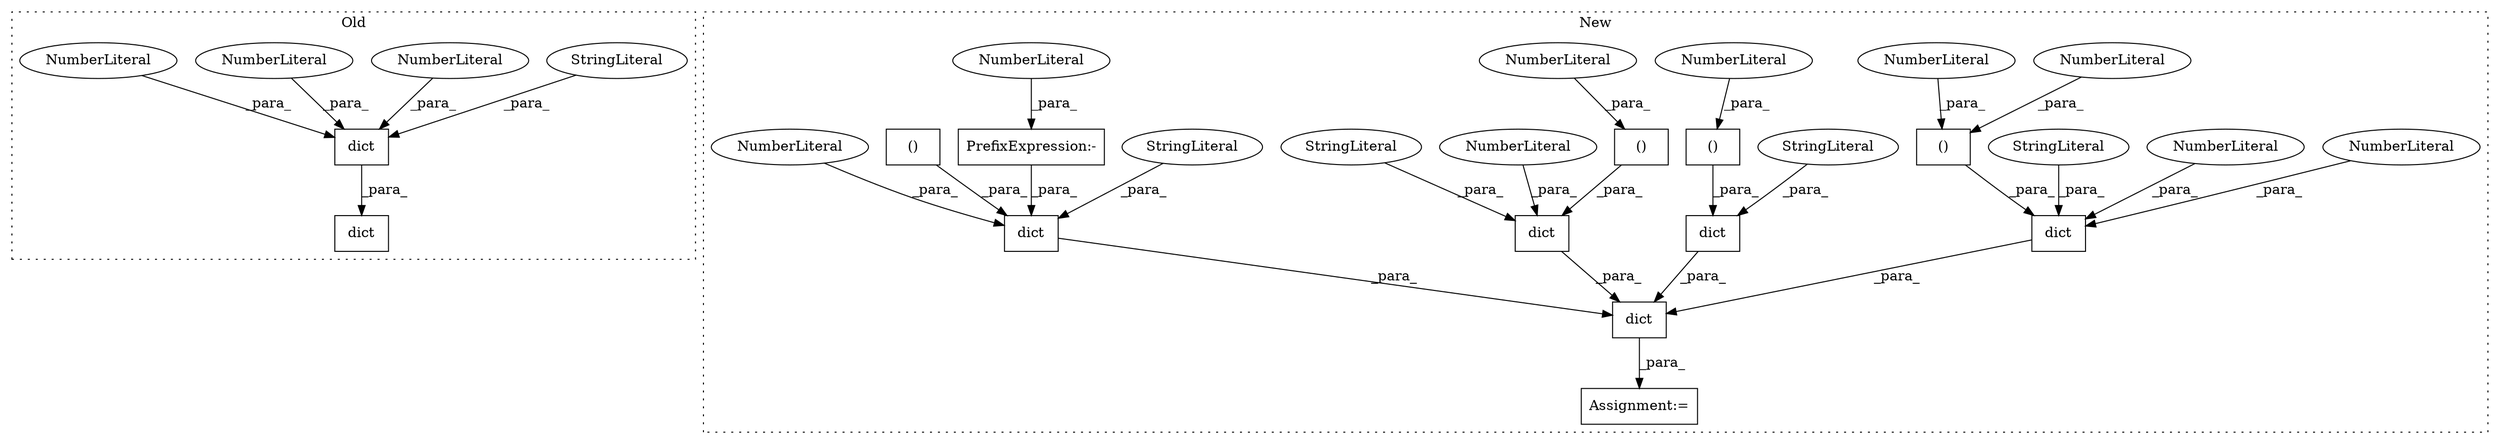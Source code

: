 digraph G {
subgraph cluster0 {
1 [label="dict" a="32" s="4246,4263" l="5,1" shape="box"];
5 [label="StringLiteral" a="45" s="4251" l="6" shape="ellipse"];
27 [label="NumberLiteral" a="34" s="4258" l="1" shape="ellipse"];
28 [label="NumberLiteral" a="34" s="4260" l="1" shape="ellipse"];
29 [label="NumberLiteral" a="34" s="4262" l="1" shape="ellipse"];
30 [label="dict" a="32" s="4241,4264" l="5,1" shape="box"];
label = "Old";
style="dotted";
}
subgraph cluster1 {
2 [label="()" a="106" s="4536" l="15" shape="box"];
3 [label="dict" a="32" s="4518,4560" l="5,1" shape="box"];
4 [label="NumberLiteral" a="34" s="4553" l="3" shape="ellipse"];
6 [label="NumberLiteral" a="34" s="4550" l="1" shape="ellipse"];
7 [label="StringLiteral" a="45" s="4523" l="7" shape="ellipse"];
8 [label="NumberLiteral" a="34" s="4536" l="1" shape="ellipse"];
9 [label="NumberLiteral" a="34" s="4557" l="3" shape="ellipse"];
10 [label="dict" a="32" s="4422,4626" l="5,1" shape="box"];
11 [label="()" a="106" s="4444" l="25" shape="box"];
12 [label="NumberLiteral" a="34" s="4468" l="1" shape="ellipse"];
13 [label="()" a="106" s="4488" l="25" shape="box"];
14 [label="NumberLiteral" a="34" s="4512" l="1" shape="ellipse"];
15 [label="()" a="106" s="4580" l="35" shape="box"];
16 [label="dict" a="32" s="4562,4625" l="5,1" shape="box"];
17 [label="NumberLiteral" a="34" s="4622" l="3" shape="ellipse"];
18 [label="dict" a="32" s="4472,4516" l="5,1" shape="box"];
19 [label="NumberLiteral" a="34" s="4515" l="1" shape="ellipse"];
20 [label="dict" a="32" s="4427,4469" l="5,2" shape="box"];
21 [label="Assignment:=" a="7" s="4421" l="1" shape="box"];
22 [label="StringLiteral" a="45" s="4477" l="5" shape="ellipse"];
23 [label="StringLiteral" a="45" s="4567" l="7" shape="ellipse"];
24 [label="StringLiteral" a="45" s="4432" l="6" shape="ellipse"];
25 [label="PrefixExpression:-" a="38" s="4617" l="1" shape="box"];
26 [label="NumberLiteral" a="34" s="4618" l="3" shape="ellipse"];
label = "New";
style="dotted";
}
1 -> 30 [label="_para_"];
2 -> 3 [label="_para_"];
3 -> 10 [label="_para_"];
4 -> 3 [label="_para_"];
5 -> 1 [label="_para_"];
6 -> 2 [label="_para_"];
7 -> 3 [label="_para_"];
8 -> 2 [label="_para_"];
9 -> 3 [label="_para_"];
10 -> 21 [label="_para_"];
11 -> 20 [label="_para_"];
12 -> 11 [label="_para_"];
13 -> 18 [label="_para_"];
14 -> 13 [label="_para_"];
15 -> 16 [label="_para_"];
16 -> 10 [label="_para_"];
17 -> 16 [label="_para_"];
18 -> 10 [label="_para_"];
19 -> 18 [label="_para_"];
20 -> 10 [label="_para_"];
22 -> 18 [label="_para_"];
23 -> 16 [label="_para_"];
24 -> 20 [label="_para_"];
25 -> 16 [label="_para_"];
26 -> 25 [label="_para_"];
27 -> 1 [label="_para_"];
28 -> 1 [label="_para_"];
29 -> 1 [label="_para_"];
}